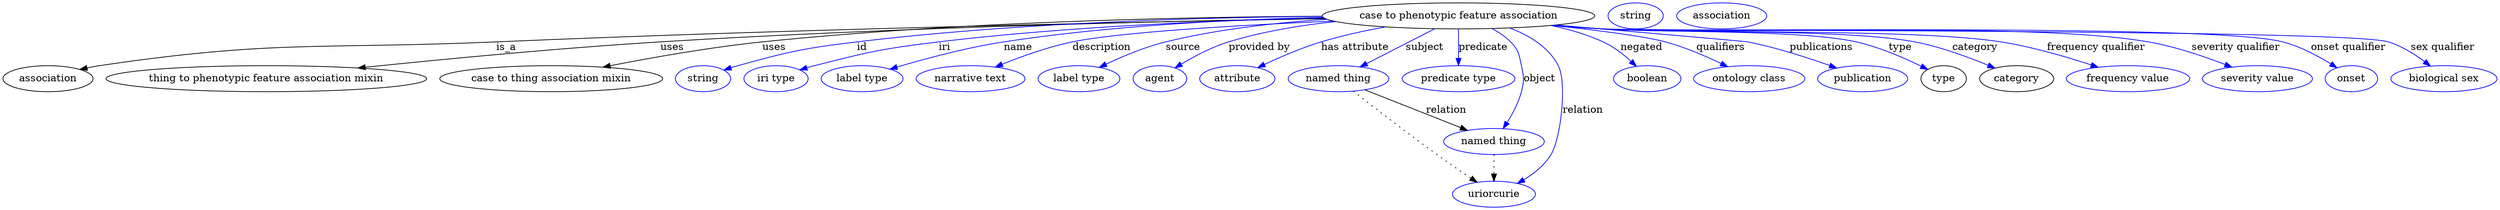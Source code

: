 digraph {
	graph [bb="0,0,2821.8,283"];
	node [label="\N"];
	"case to phenotypic feature association"	 [height=0.5,
		label="case to phenotypic feature association",
		pos="1623,265",
		width=4.026];
	association	 [height=0.5,
		pos="50.046,178",
		width=1.3902];
	"case to phenotypic feature association" -> association	 [label=is_a,
		lp="566.05,221.5",
		pos="e,86.555,190.51 1480,262 1275,257.29 885.96,246.81 555.05,229 356.57,218.32 304.42,232.56 109.05,196 104.9,195.22 100.64,194.26 \
96.384,193.19"];
	"thing to phenotypic feature association mixin"	 [height=0.5,
		pos="289.05,178",
		width=4.7482];
	"case to phenotypic feature association" -> "thing to phenotypic feature association mixin"	 [label=uses,
		lp="737.05,221.5",
		pos="e,392.78,192.39 1479.4,262.62 1301.9,258.9 990.84,249.84 725.05,229 615.31,220.39 490.61,205.27 402.77,193.71"];
	"case to thing association mixin"	 [height=0.5,
		pos="598.05,178",
		width=3.34];
	"case to phenotypic feature association" -> "case to thing association mixin"	 [label=uses,
		lp="851.05,221.5",
		pos="e,658.49,193.65 1480.9,261.25 1289.5,255.72 958.99,244.34 839.05,229 781.03,221.58 716.21,207.53 668.42,196.05"];
	id	 [color=blue,
		height=0.5,
		label=string,
		pos="767.05,178",
		width=0.84854];
	"case to phenotypic feature association" -> id	 [color=blue,
		label=id,
		lp="952.55,221.5",
		pos="e,790.86,189.61 1482.6,260.47 1315.5,254.56 1046.7,243.28 947.05,229 883.76,219.93 867.58,216.54 807.05,196 804.79,195.24 802.5,\
194.39 800.2,193.5",
		style=solid];
	iri	 [color=blue,
		height=0.5,
		label="iri type",
		pos="852.05,178",
		width=1.011];
	"case to phenotypic feature association" -> iri	 [color=blue,
		label=iri,
		lp="1047.5,221.5",
		pos="e,880.03,189.7 1485.7,259.12 1341.2,252.48 1123.6,241 1041,229 976.5,219.62 960.36,215.27 898.05,196 895.28,195.14 892.44,194.2 \
889.61,193.21",
		style=solid];
	name	 [color=blue,
		height=0.5,
		label="label type",
		pos="952.05,178",
		width=1.2638];
	"case to phenotypic feature association" -> name	 [color=blue,
		label=name,
		lp="1132.5,221.5",
		pos="e,984.65,190.63 1487.2,258.67 1361.9,252.23 1185.4,241.45 1117,229 1074.4,221.24 1027.3,205.98 994.39,194.17",
		style=solid];
	description	 [color=blue,
		height=0.5,
		label="narrative text",
		pos="1073,178",
		width=1.6068];
	"case to phenotypic feature association" -> description	 [color=blue,
		label=description,
		lp="1227.5,221.5",
		pos="e,1103.3,193.49 1488.9,258.12 1385.2,251.98 1250.6,241.94 1197,229 1167.7,221.9 1136.2,208.89 1112.3,197.79",
		style=solid];
	source	 [color=blue,
		height=0.5,
		label="label type",
		pos="1194,178",
		width=1.2638];
	"case to phenotypic feature association" -> source	 [color=blue,
		label=source,
		lp="1319,221.5",
		pos="e,1219.5,193.11 1499.7,255.46 1425.1,248.86 1337.6,239.42 1301,229 1275.6,221.75 1248.8,208.95 1228.4,197.99",
		style=solid];
	"provided by"	 [color=blue,
		height=0.5,
		label=agent,
		pos="1287,178",
		width=0.83048];
	"case to phenotypic feature association" -> "provided by"	 [color=blue,
		label="provided by",
		lp="1406,221.5",
		pos="e,1305.8,192.07 1512.3,253.33 1457.9,246.74 1398.6,238.03 1373,229 1352.1,221.59 1330.5,208.81 1314.2,197.89",
		style=solid];
	"has attribute"	 [color=blue,
		height=0.5,
		label=attribute,
		pos="1375,178",
		width=1.1193];
	"case to phenotypic feature association" -> "has attribute"	 [color=blue,
		label="has attribute",
		lp="1510.5,221.5",
		pos="e,1399.9,192.4 1547.1,249.64 1524.2,244.13 1499.3,237.21 1477,229 1453.5,220.32 1428.2,207.71 1408.7,197.21",
		style=solid];
	subject	 [color=blue,
		height=0.5,
		label="named thing",
		pos="1489,178",
		width=1.5346];
	"case to phenotypic feature association" -> subject	 [color=blue,
		label=subject,
		lp="1584.5,221.5",
		pos="e,1514.2,194.32 1595.6,247.18 1574.5,233.49 1545.3,214.51 1522.8,199.89",
		style=solid];
	predicate	 [color=blue,
		height=0.5,
		label="predicate type",
		pos="1623,178",
		width=1.679];
	"case to phenotypic feature association" -> predicate	 [color=blue,
		label=predicate,
		lp="1648,221.5",
		pos="e,1623,196 1623,246.97 1623,235.19 1623,219.56 1623,206.16",
		style=solid];
	object	 [color=blue,
		height=0.5,
		label="named thing",
		pos="1667,91",
		width=1.5346];
	"case to phenotypic feature association" -> object	 [color=blue,
		label=object,
		lp="1711,178",
		pos="e,1676.2,108.78 1656,247.28 1663.6,242.11 1671.1,235.95 1677,229 1687.5,216.73 1688.6,211.75 1692,196 1697.8,169.44 1689,139.27 \
1680.3,118.11",
		style=solid];
	relation	 [color=blue,
		height=0.5,
		label=uriorcurie,
		pos="1667,18",
		width=1.2638];
	"case to phenotypic feature association" -> relation	 [color=blue,
		label=relation,
		lp="1762,134.5",
		pos="e,1693.4,32.976 1673.5,248.1 1696.6,237.3 1721.2,220.6 1732,196 1739.6,178.82 1747.8,108.94 1731,73 1724.7,59.43 1713.2,47.929 1701.7,\
39.008",
		style=solid];
	negated	 [color=blue,
		height=0.5,
		label=boolean,
		pos="1847,178",
		width=1.0652];
	"case to phenotypic feature association" -> negated	 [color=blue,
		label=negated,
		lp="1836.5,221.5",
		pos="e,1833.9,195.27 1713.1,250.86 1746.7,244.6 1780.3,236.88 1795,229 1807.1,222.57 1818.2,212.51 1827,203.02",
		style=solid];
	qualifiers	 [color=blue,
		height=0.5,
		label="ontology class",
		pos="1965,178",
		width=1.7151];
	"case to phenotypic feature association" -> qualifiers	 [color=blue,
		label=qualifiers,
		lp="1924,221.5",
		pos="e,1938,194.28 1727.4,252.51 1779.7,245.6 1837.1,236.85 1862,229 1885.4,221.66 1910,209.66 1929.3,199.14",
		style=solid];
	publications	 [color=blue,
		height=0.5,
		label=publication,
		pos="2095,178",
		width=1.3902];
	"case to phenotypic feature association" -> publications	 [color=blue,
		label=publications,
		lp="2039.5,221.5",
		pos="e,2063.2,192.06 1727.5,252.48 1743.8,250.6 1760.4,248.72 1776,247 1855.1,238.35 1876.5,246.66 1954,229 1988.6,221.14 2026.2,207.24 \
2053.9,195.94",
		style=solid];
	type	 [height=0.5,
		pos="2190,178",
		width=0.75];
	"case to phenotypic feature association" -> type	 [color=blue,
		label=type,
		lp="2131,221.5",
		pos="e,2169.7,190.1 1725,252.18 1742,250.28 1759.5,248.46 1776,247 1909.5,235.17 1946.6,259.85 2077,229 2106.9,221.93 2138.6,206.91 2160.8,\
194.99",
		style=solid];
	category	 [height=0.5,
		pos="2276,178",
		width=1.1374];
	"case to phenotypic feature association" -> category	 [color=blue,
		label=category,
		lp="2218.5,221.5",
		pos="e,2249.2,191.64 1724.6,252.06 1741.7,250.16 1759.4,248.38 1776,247 1940.6,233.35 1985.7,263.81 2147,229 2179.6,221.97 2214.6,207.65 \
2240,195.97",
		style=solid];
	"frequency qualifier"	 [color=blue,
		height=0.5,
		label="frequency value",
		pos="2403,178",
		width=1.8776];
	"case to phenotypic feature association" -> "frequency qualifier"	 [color=blue,
		label="frequency qualifier",
		lp="2356,221.5",
		pos="e,2366,193.24 1723.8,252.01 1741.2,250.09 1759.1,248.32 1776,247 1984.5,230.78 2040.2,265.64 2246,229 2284.1,222.22 2325.7,208.43 \
2356.4,196.89",
		style=solid];
	"severity qualifier"	 [color=blue,
		height=0.5,
		label="severity value",
		pos="2548,178",
		width=1.661];
	"case to phenotypic feature association" -> "severity qualifier"	 [color=blue,
		label="severity qualifier",
		lp="2508.5,221.5",
		pos="e,2516.2,193.37 1723.3,251.91 1740.9,249.99 1759,248.24 1776,247 1917.1,236.73 2273.3,256.19 2412,229 2445,222.54 2480.5,209.01 \
2506.9,197.5",
		style=solid];
	"onset qualifier"	 [color=blue,
		height=0.5,
		label=onset,
		pos="2655,178",
		width=0.81243];
	"case to phenotypic feature association" -> "onset qualifier"	 [color=blue,
		label="onset qualifier",
		lp="2635.5,221.5",
		pos="e,2635.6,191.86 1722.9,251.88 1740.6,249.95 1758.8,248.21 1776,247 1862.9,240.91 2474.9,251.01 2559,229 2583.5,222.6 2608.7,208.92 \
2627.1,197.33",
		style=solid];
	"sex qualifier"	 [color=blue,
		height=0.5,
		label="biological sex",
		pos="2762,178",
		width=1.661];
	"case to phenotypic feature association" -> "sex qualifier"	 [color=blue,
		label="sex qualifier",
		lp="2744,221.5",
		pos="e,2741.4,195.06 1722.5,251.88 1740.3,249.94 1758.7,248.19 1776,247 1876.2,240.13 2582.8,257.26 2679,229 2698.4,223.31 2717.8,211.81 \
2733,201.17",
		style=solid];
	subject -> object	 [label=relation,
		lp="1610,134.5",
		pos="e,1636.4,105.98 1520.1,162.85 1549.8,148.31 1594.8,126.3 1627.2,110.47"];
	subject -> relation	 [pos="e,1647.6,34.435 1507.4,160.71 1529.8,139.73 1568.9,103.41 1603,73 1614.9,62.421 1628.3,50.916 1639.7,41.177",
		style=dotted];
	object -> relation	 [pos="e,1667,36.09 1667,72.955 1667,64.883 1667,55.176 1667,46.182",
		style=dotted];
	association_type	 [color=blue,
		height=0.5,
		label=string,
		pos="1816,265",
		width=0.84854];
	association_category	 [color=blue,
		height=0.5,
		label=association,
		pos="1915,265",
		width=1.3902];
}
